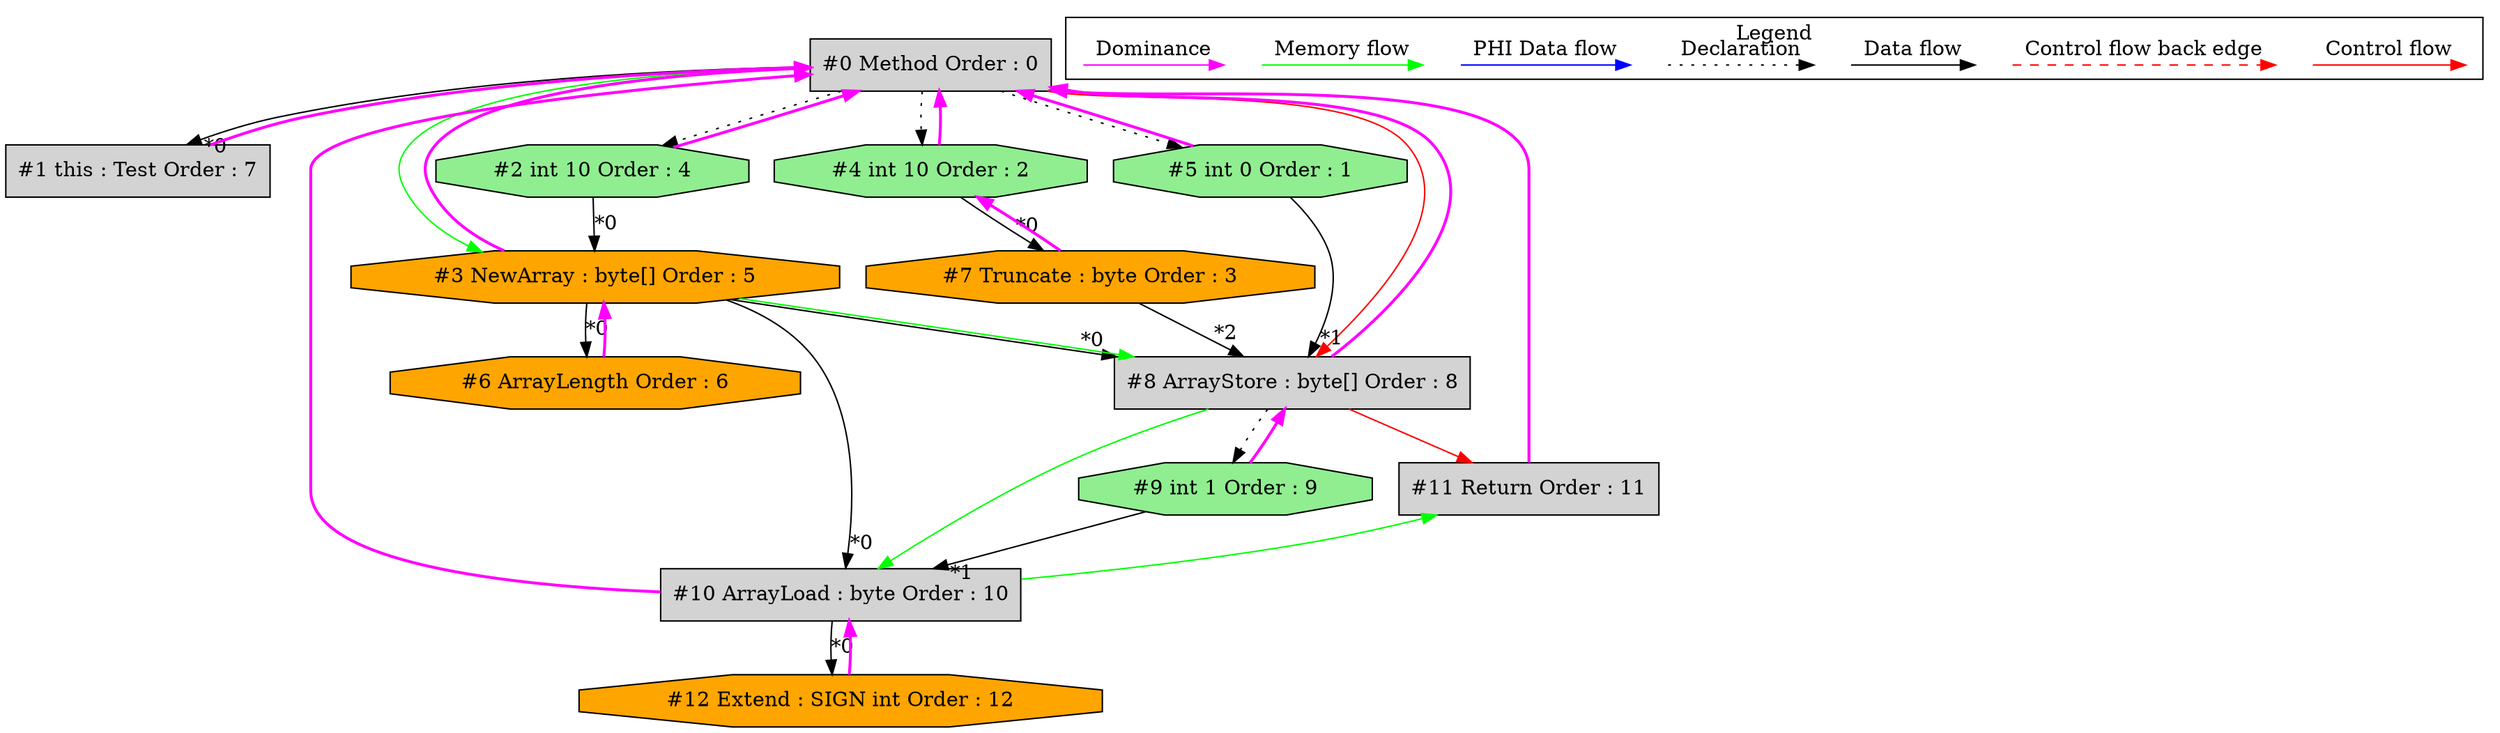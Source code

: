digraph debugoutput {
 ordering="in";
 node0[label="#0 Method Order : 0",shape=box, fillcolor=lightgrey, style=filled];
 node1[label="#1 this : Test Order : 7",shape=box, fillcolor=lightgrey, style=filled];
 node1 -> node0[dir="forward" color="fuchsia" penwidth="2"];
 node0 -> node1[headlabel="*0", labeldistance=2];
 node2[label="#2 int 10 Order : 4",shape=octagon, fillcolor=lightgreen, style=filled];
 node2 -> node0[dir="forward" color="fuchsia" penwidth="2"];
 node0 -> node2[style=dotted];
 node3[label="#3 NewArray : byte[] Order : 5",shape=octagon, fillcolor=orange, style=filled];
 node3 -> node0[dir="forward" color="fuchsia" penwidth="2"];
 node2 -> node3[headlabel="*0", labeldistance=2];
 node0 -> node3[labeldistance=2, color=green, constraint=false];
 node4[label="#4 int 10 Order : 2",shape=octagon, fillcolor=lightgreen, style=filled];
 node4 -> node0[dir="forward" color="fuchsia" penwidth="2"];
 node0 -> node4[style=dotted];
 node5[label="#5 int 0 Order : 1",shape=octagon, fillcolor=lightgreen, style=filled];
 node5 -> node0[dir="forward" color="fuchsia" penwidth="2"];
 node0 -> node5[style=dotted];
 node6[label="#6 ArrayLength Order : 6",shape=octagon, fillcolor=orange, style=filled];
 node6 -> node3[dir="forward" color="fuchsia" penwidth="2"];
 node3 -> node6[headlabel="*0", labeldistance=2];
 node7[label="#7 Truncate : byte Order : 3",shape=octagon, fillcolor=orange, style=filled];
 node7 -> node4[dir="forward" color="fuchsia" penwidth="2"];
 node4 -> node7[headlabel="*0", labeldistance=2];
 node8[label="#8 ArrayStore : byte[] Order : 8",shape=box, fillcolor=lightgrey, style=filled];
 node8 -> node0[dir="forward" color="fuchsia" penwidth="2"];
 node3 -> node8[headlabel="*0", labeldistance=2];
 node5 -> node8[headlabel="*1", labeldistance=2];
 node7 -> node8[headlabel="*2", labeldistance=2];
 node3 -> node8[labeldistance=2, color=green, constraint=false];
 node0 -> node8[labeldistance=2, color=red, fontcolor=red];
 node9[label="#9 int 1 Order : 9",shape=octagon, fillcolor=lightgreen, style=filled];
 node9 -> node8[dir="forward" color="fuchsia" penwidth="2"];
 node8 -> node9[style=dotted];
 node10[label="#10 ArrayLoad : byte Order : 10",shape=box, fillcolor=lightgrey, style=filled];
 node10 -> node0[dir="forward" color="fuchsia" penwidth="2"];
 node3 -> node10[headlabel="*0", labeldistance=2];
 node9 -> node10[headlabel="*1", labeldistance=2];
 node8 -> node10[labeldistance=2, color=green, constraint=false];
 node11[label="#11 Return Order : 11",shape=box, fillcolor=lightgrey, style=filled];
 node11 -> node0[dir="forward" color="fuchsia" penwidth="2"];
 node8 -> node11[labeldistance=2, color=red, fontcolor=red];
 node10 -> node11[labeldistance=2, color=green, constraint=false];
 node12[label="#12 Extend : SIGN int Order : 12",shape=octagon, fillcolor=orange, style=filled];
 node12 -> node10[dir="forward" color="fuchsia" penwidth="2"];
 node10 -> node12[headlabel="*0", labeldistance=2];
 subgraph cluster_000 {
  label = "Legend";
  node [shape=point]
  {
   rank=same;
   c0 [style = invis];
   c1 [style = invis];
   c2 [style = invis];
   c3 [style = invis];
   d0 [style = invis];
   d1 [style = invis];
   d2 [style = invis];
   d3 [style = invis];
   d4 [style = invis];
   d5 [style = invis];
   d6 [style = invis];
   d7 [style = invis];
   d8 [style = invis];
   d9 [style = invis];
  }
  c0 -> c1 [label="Control flow", style=solid, color=red]
  c2 -> c3 [label="Control flow back edge", style=dashed, color=red]
  d0 -> d1 [label="Data flow"]
  d2 -> d3 [label="Declaration", style=dotted]
  d4 -> d5 [label="PHI Data flow", color=blue]
  d6 -> d7 [label="Memory flow", color=green]
  d8 -> d9 [label="Dominance", color=fuchsia, style=solid]
 }

}
